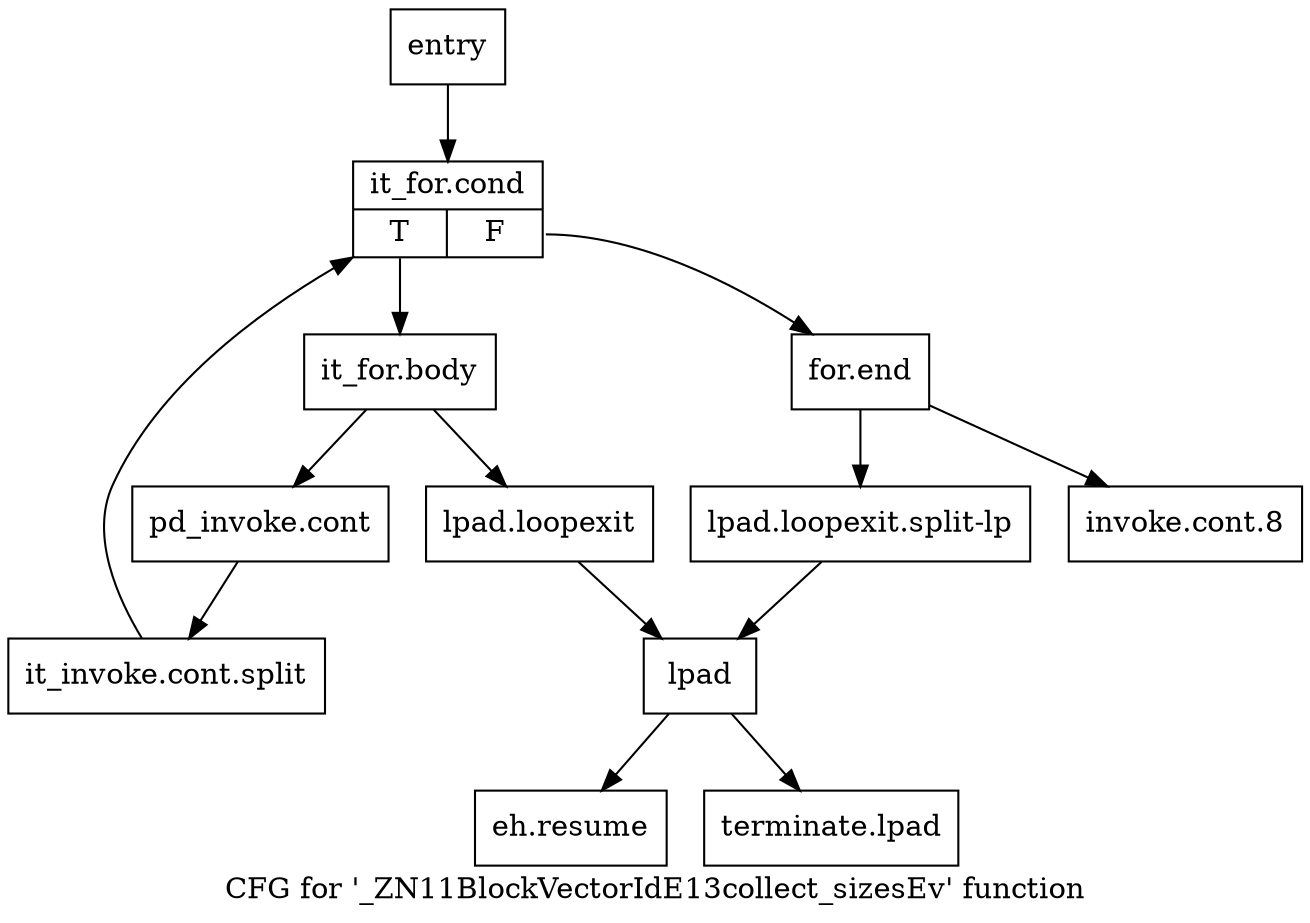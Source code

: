 digraph "CFG for '_ZN11BlockVectorIdE13collect_sizesEv' function" {
	label="CFG for '_ZN11BlockVectorIdE13collect_sizesEv' function";

	Node0x2eacb60 [shape=record,label="{entry}"];
	Node0x2eacb60 -> Node0x2eacbb0;
	Node0x2eacbb0 [shape=record,label="{it_for.cond|{<s0>T|<s1>F}}"];
	Node0x2eacbb0:s0 -> Node0x2eacc00;
	Node0x2eacbb0:s1 -> Node0x2eacd90;
	Node0x2eacc00 [shape=record,label="{it_for.body}"];
	Node0x2eacc00 -> Node0x2eacc50;
	Node0x2eacc00 -> Node0x2eacca0;
	Node0x2eacc50 [shape=record,label="{pd_invoke.cont}"];
	Node0x2eacc50 -> Node0x7e8fbd0;
	Node0x7e8fbd0 [shape=record,label="{it_invoke.cont.split}"];
	Node0x7e8fbd0 -> Node0x2eacbb0;
	Node0x2eacca0 [shape=record,label="{lpad.loopexit}"];
	Node0x2eacca0 -> Node0x2eacd40;
	Node0x2eaccf0 [shape=record,label="{lpad.loopexit.split-lp}"];
	Node0x2eaccf0 -> Node0x2eacd40;
	Node0x2eacd40 [shape=record,label="{lpad}"];
	Node0x2eacd40 -> Node0x2eace30;
	Node0x2eacd40 -> Node0x2eace80;
	Node0x2eacd90 [shape=record,label="{for.end}"];
	Node0x2eacd90 -> Node0x2eacde0;
	Node0x2eacd90 -> Node0x2eaccf0;
	Node0x2eacde0 [shape=record,label="{invoke.cont.8}"];
	Node0x2eace30 [shape=record,label="{eh.resume}"];
	Node0x2eace80 [shape=record,label="{terminate.lpad}"];
}
